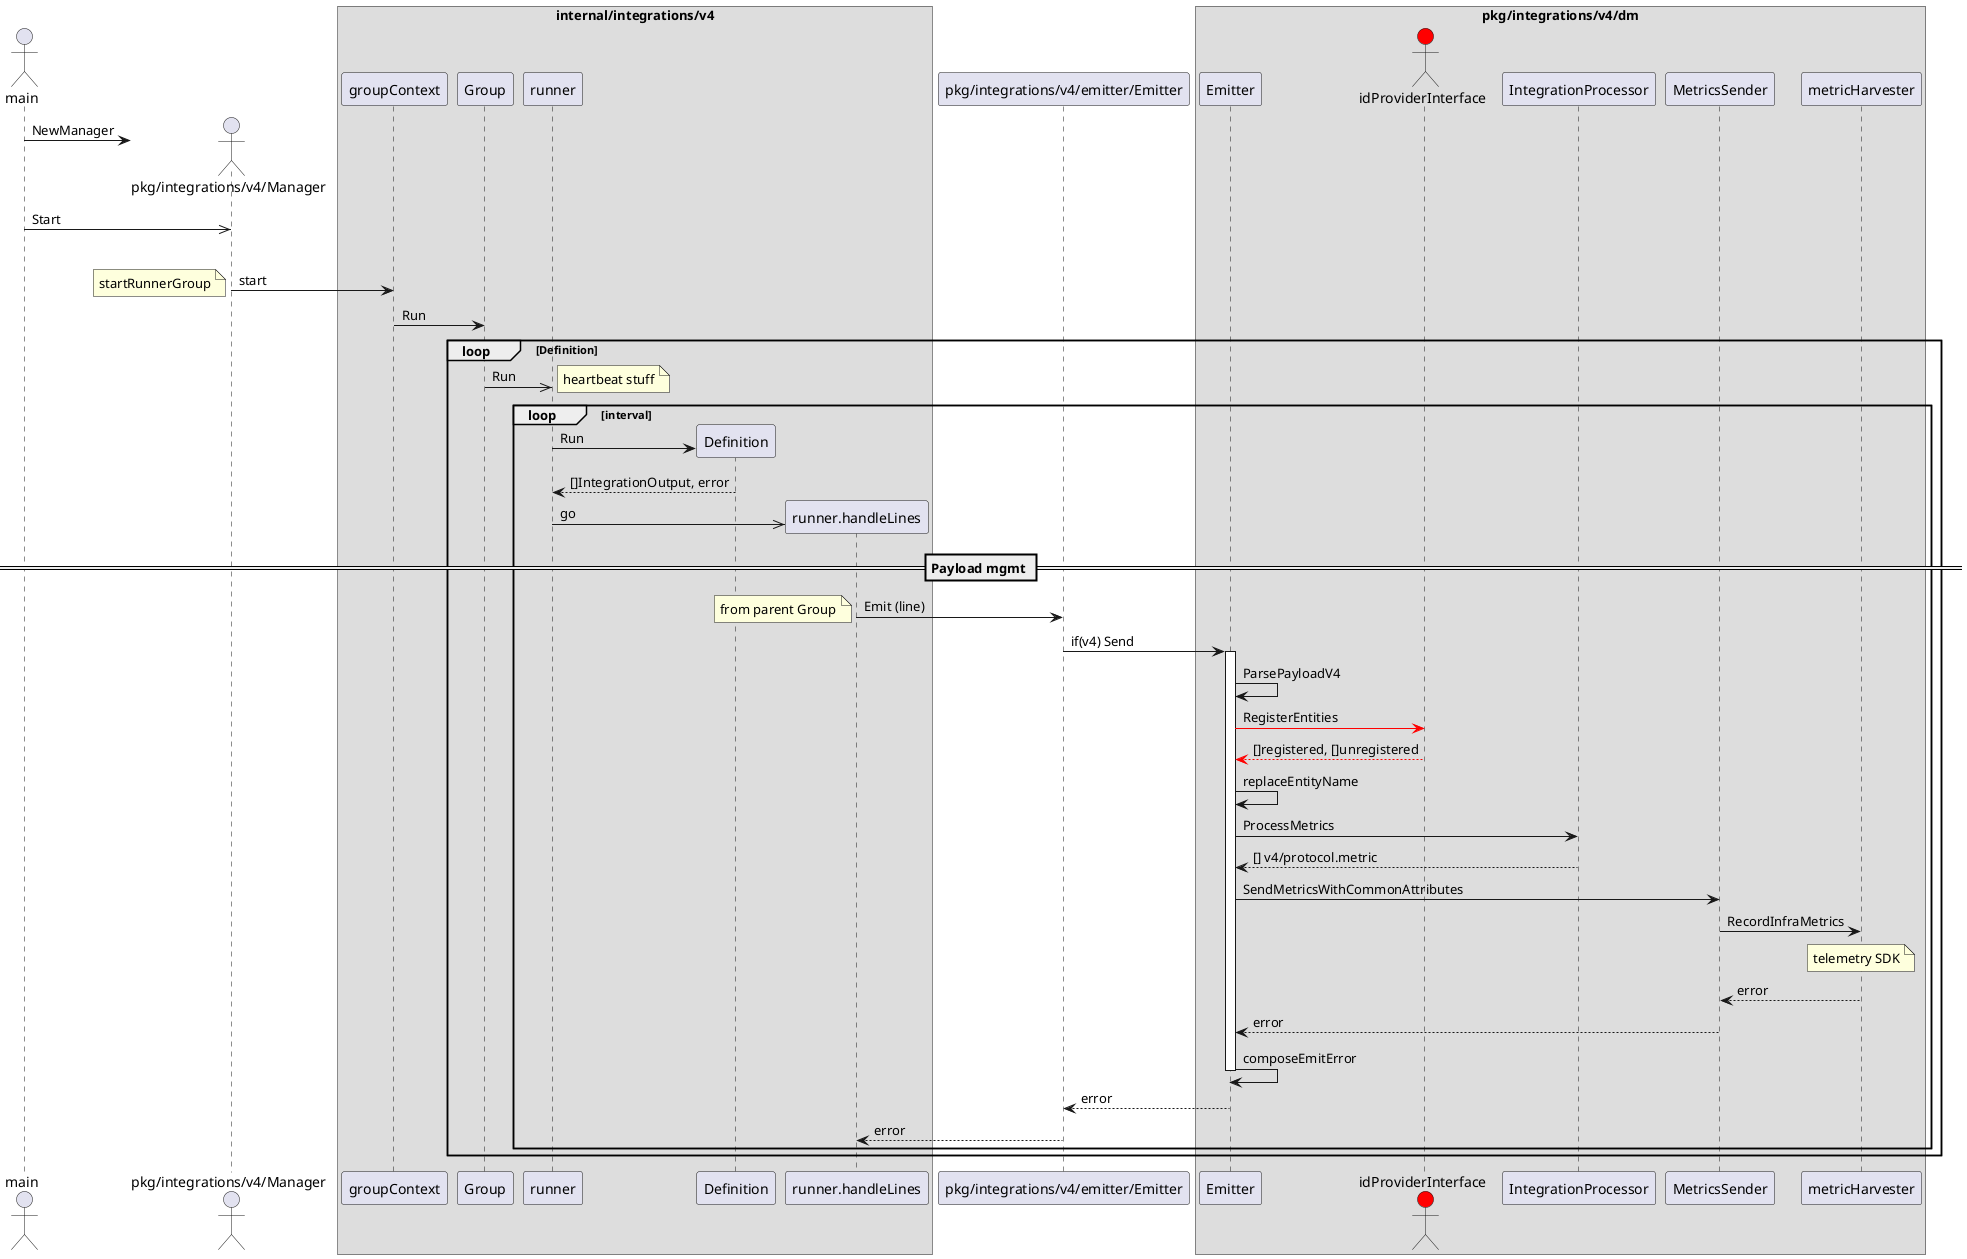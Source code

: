 @startuml

actor main
actor "pkg/integrations/v4/Manager"
create "pkg/integrations/v4/Manager"
main -> "pkg/integrations/v4/Manager": NewManager

main ->> "pkg/integrations/v4/Manager": Start

'create  "pkg/integrations/v4/emitter"

box "internal/integrations/v4"

loop groupContext

    "pkg/integrations/v4/Manager" -> "groupContext" : start
    note left: startRunnerGroup
    "groupContext" -> Group : Run

    loop Definition
        Group ->> runner : Run

        loop interval

        note right: heartbeat stuff

        create Definition
        runner -> Definition : Run
        runner <-- Definition : []IntegrationOutput, error

        create "runner.handleLines"
        runner ->> "runner.handleLines" : go

end box

        == Payload mgmt ==

        "runner.handleLines" -> "pkg/integrations/v4/emitter/Emitter" : Emit (line)
        note left: from parent Group

        box "pkg/integrations/v4/dm"

        "pkg/integrations/v4/emitter/Emitter" -> Emitter : if(v4) Send

        activate Emitter

        Emitter -> Emitter : ParsePayloadV4

        actor idProviderInterface #red
        Emitter -[#red]> idProviderInterface : RegisterEntities
        Emitter <[#red]-- idProviderInterface : []registered, []unregistered

        Emitter -> Emitter : replaceEntityName

        Emitter -> "IntegrationProcessor" : ProcessMetrics
        Emitter <-- "IntegrationProcessor" : [] v4/protocol.metric

        Emitter -> MetricsSender : SendMetricsWithCommonAttributes

        MetricsSender -> metricHarvester : RecordInfraMetrics
        note over metricHarvester: telemetry SDK
        MetricsSender <-- metricHarvester : error

        Emitter <-- MetricsSender : error

        Emitter -> Emitter : composeEmitError

        deactivate Emitter

        "pkg/integrations/v4/emitter/Emitter" <-- Emitter : error

        end box

        "runner.handleLines" <-- "pkg/integrations/v4/emitter/Emitter" : error
    end

end


@enduml
